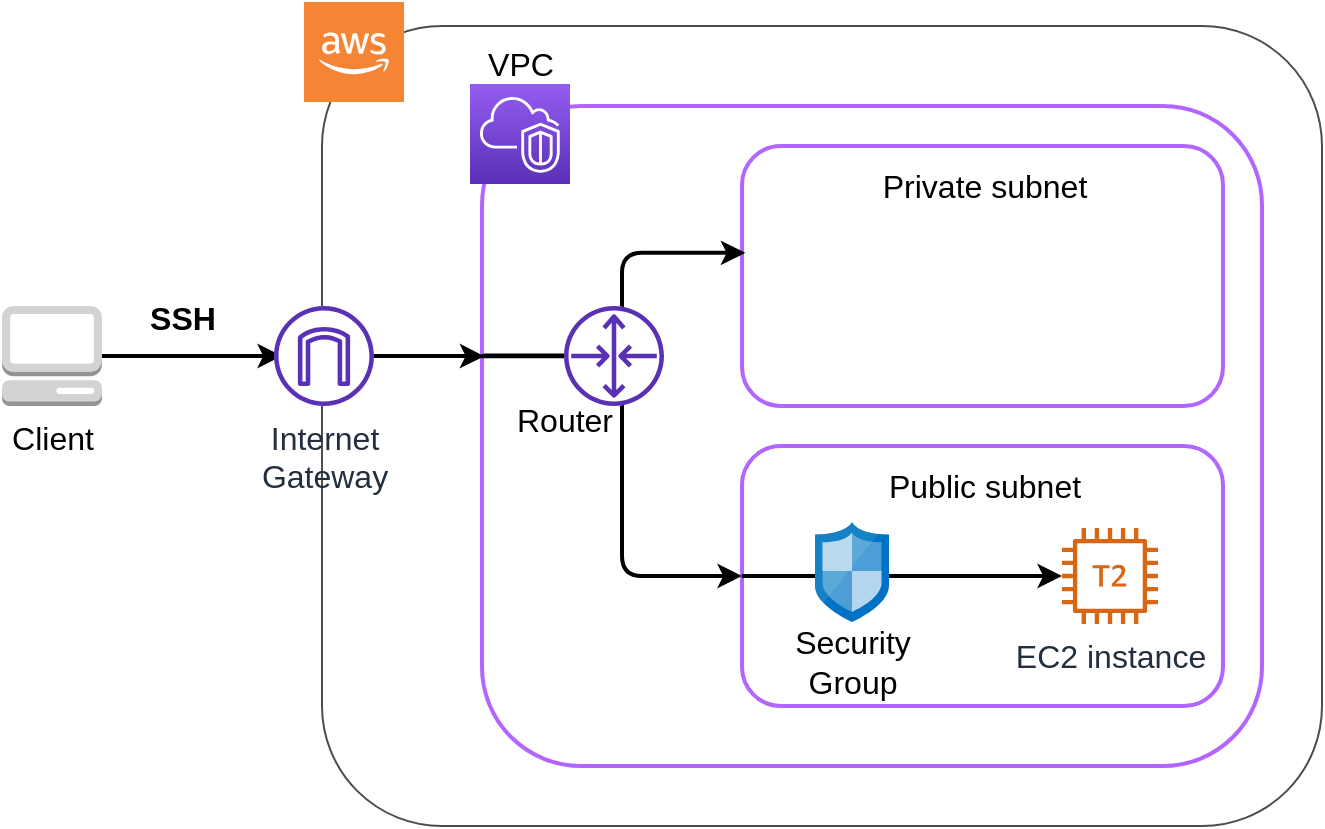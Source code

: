 <mxfile version="13.1.14" type="device"><diagram id="jkd0Cb49qkzcrJAQ4OG9" name="Page-1"><mxGraphModel dx="1028" dy="789" grid="1" gridSize="10" guides="1" tooltips="1" connect="1" arrows="1" fold="1" page="1" pageScale="1" pageWidth="850" pageHeight="1100" math="0" shadow="0"><root><mxCell id="0"/><mxCell id="1" parent="0"/><mxCell id="x1ZXKYiM0QUW28fL6q6G-13" value="" style="rounded=1;whiteSpace=wrap;html=1;strokeColor=#4D4D4D;strokeWidth=1;fillColor=none;fontSize=16;" vertex="1" parent="1"><mxGeometry x="180" y="80" width="500" height="400" as="geometry"/></mxCell><mxCell id="x1ZXKYiM0QUW28fL6q6G-3" value="" style="rounded=1;whiteSpace=wrap;html=1;fontSize=16;fillColor=none;strokeWidth=2;strokeColor=#B266FF;" vertex="1" parent="1"><mxGeometry x="260" y="120" width="390" height="330" as="geometry"/></mxCell><mxCell id="x1ZXKYiM0QUW28fL6q6G-16" value="" style="rounded=1;whiteSpace=wrap;html=1;fontSize=16;fillColor=none;strokeWidth=2;strokeColor=#B266FF;" vertex="1" parent="1"><mxGeometry x="390" y="290" width="240.5" height="130" as="geometry"/></mxCell><mxCell id="x1ZXKYiM0QUW28fL6q6G-20" style="edgeStyle=orthogonalEdgeStyle;rounded=0;orthogonalLoop=1;jettySize=auto;html=1;entryX=0.08;entryY=0.5;entryDx=0;entryDy=0;entryPerimeter=0;fontSize=16;strokeWidth=2;" edge="1" parent="1" source="x1ZXKYiM0QUW28fL6q6G-1" target="x1ZXKYiM0QUW28fL6q6G-11"><mxGeometry relative="1" as="geometry"/></mxCell><mxCell id="x1ZXKYiM0QUW28fL6q6G-1" value="Client" style="outlineConnect=0;dashed=0;verticalLabelPosition=bottom;verticalAlign=top;align=center;html=1;shape=mxgraph.aws3.management_console;fillColor=#D2D3D3;gradientColor=none;aspect=fixed;fontSize=16;" vertex="1" parent="1"><mxGeometry x="20" y="220" width="50" height="50" as="geometry"/></mxCell><mxCell id="x1ZXKYiM0QUW28fL6q6G-9" value="SSH" style="text;html=1;align=center;verticalAlign=middle;resizable=0;points=[];autosize=1;fontSize=16;fontStyle=1" vertex="1" parent="1"><mxGeometry x="85" y="216" width="50" height="20" as="geometry"/></mxCell><mxCell id="x1ZXKYiM0QUW28fL6q6G-10" value="EC2 instance" style="outlineConnect=0;fontColor=#232F3E;gradientColor=none;fillColor=#D86613;strokeColor=none;dashed=0;verticalLabelPosition=bottom;verticalAlign=top;align=center;html=1;fontSize=16;fontStyle=0;aspect=fixed;pointerEvents=1;shape=mxgraph.aws4.t2_instance;" vertex="1" parent="1"><mxGeometry x="550" y="331" width="48" height="48" as="geometry"/></mxCell><mxCell id="x1ZXKYiM0QUW28fL6q6G-24" style="edgeStyle=orthogonalEdgeStyle;rounded=0;orthogonalLoop=1;jettySize=auto;html=1;strokeWidth=2;fontSize=16;entryX=0.003;entryY=0.379;entryDx=0;entryDy=0;entryPerimeter=0;" edge="1" parent="1" source="x1ZXKYiM0QUW28fL6q6G-11" target="x1ZXKYiM0QUW28fL6q6G-3"><mxGeometry relative="1" as="geometry"/></mxCell><mxCell id="x1ZXKYiM0QUW28fL6q6G-12" value="" style="group;rotation=90;" vertex="1" connectable="0" parent="1"><mxGeometry x="254" y="89" width="50" height="70" as="geometry"/></mxCell><mxCell id="x1ZXKYiM0QUW28fL6q6G-5" value="" style="outlineConnect=0;fontColor=#232F3E;gradientColor=#945DF2;gradientDirection=north;fillColor=#5A30B5;strokeColor=#ffffff;dashed=0;verticalLabelPosition=bottom;verticalAlign=top;align=center;html=1;fontSize=12;fontStyle=0;aspect=fixed;shape=mxgraph.aws4.resourceIcon;resIcon=mxgraph.aws4.vpc;" vertex="1" parent="x1ZXKYiM0QUW28fL6q6G-12"><mxGeometry y="20" width="50" height="50" as="geometry"/></mxCell><mxCell id="x1ZXKYiM0QUW28fL6q6G-6" value="VPC" style="text;html=1;align=center;verticalAlign=middle;resizable=0;points=[];autosize=1;fontSize=16;" vertex="1" parent="x1ZXKYiM0QUW28fL6q6G-12"><mxGeometry width="50" height="20" as="geometry"/></mxCell><mxCell id="x1ZXKYiM0QUW28fL6q6G-14" value="" style="outlineConnect=0;dashed=0;verticalLabelPosition=bottom;verticalAlign=top;align=center;html=1;shape=mxgraph.aws3.cloud_2;fillColor=#F58534;gradientColor=none;strokeColor=#4D4D4D;strokeWidth=1;fontSize=16;aspect=fixed;" vertex="1" parent="1"><mxGeometry x="171" y="68" width="50" height="50" as="geometry"/></mxCell><mxCell id="x1ZXKYiM0QUW28fL6q6G-15" value="" style="rounded=1;whiteSpace=wrap;html=1;fontSize=16;fillColor=none;strokeWidth=2;strokeColor=#B266FF;" vertex="1" parent="1"><mxGeometry x="390" y="140" width="240.5" height="130" as="geometry"/></mxCell><mxCell id="x1ZXKYiM0QUW28fL6q6G-18" value="Private subnet" style="text;html=1;align=center;verticalAlign=middle;resizable=0;points=[];autosize=1;fontSize=16;" vertex="1" parent="1"><mxGeometry x="451" y="150" width="120" height="20" as="geometry"/></mxCell><mxCell id="x1ZXKYiM0QUW28fL6q6G-19" value="Public subnet" style="text;html=1;align=center;verticalAlign=middle;resizable=0;points=[];autosize=1;fontSize=16;" vertex="1" parent="1"><mxGeometry x="456" y="300" width="110" height="20" as="geometry"/></mxCell><mxCell id="x1ZXKYiM0QUW28fL6q6G-25" value="" style="endArrow=classic;html=1;strokeWidth=2;fontSize=16;exitX=-0.001;exitY=0.379;exitDx=0;exitDy=0;exitPerimeter=0;entryX=0;entryY=0.5;entryDx=0;entryDy=0;edgeStyle=elbowEdgeStyle;" edge="1" parent="1" source="x1ZXKYiM0QUW28fL6q6G-3" target="x1ZXKYiM0QUW28fL6q6G-16"><mxGeometry width="50" height="50" relative="1" as="geometry"><mxPoint x="320" y="270" as="sourcePoint"/><mxPoint x="370" y="220" as="targetPoint"/><Array as="points"><mxPoint x="330" y="290"/></Array></mxGeometry></mxCell><mxCell id="x1ZXKYiM0QUW28fL6q6G-27" value="" style="endArrow=classic;html=1;strokeWidth=2;fontSize=16;exitX=0.002;exitY=0.378;exitDx=0;exitDy=0;exitPerimeter=0;entryX=0.007;entryY=0.411;entryDx=0;entryDy=0;edgeStyle=elbowEdgeStyle;entryPerimeter=0;" edge="1" parent="1" source="x1ZXKYiM0QUW28fL6q6G-3" target="x1ZXKYiM0QUW28fL6q6G-15"><mxGeometry width="50" height="50" relative="1" as="geometry"><mxPoint x="311.642" y="255.07" as="sourcePoint"/><mxPoint x="385" y="365" as="targetPoint"/><Array as="points"><mxPoint x="330" y="210"/><mxPoint x="340" y="220"/></Array></mxGeometry></mxCell><mxCell id="x1ZXKYiM0QUW28fL6q6G-31" value="" style="group" vertex="1" connectable="0" parent="1"><mxGeometry x="301" y="220" width="50" height="50" as="geometry"/></mxCell><mxCell id="x1ZXKYiM0QUW28fL6q6G-30" value="" style="ellipse;whiteSpace=wrap;html=1;strokeColor=none;strokeWidth=1;fillColor=#ffffff;fontSize=16;" vertex="1" parent="x1ZXKYiM0QUW28fL6q6G-31"><mxGeometry width="50" height="50" as="geometry"/></mxCell><mxCell id="x1ZXKYiM0QUW28fL6q6G-29" value="" style="outlineConnect=0;fontColor=#232F3E;gradientColor=none;fillColor=#5A30B5;strokeColor=none;dashed=0;verticalLabelPosition=bottom;verticalAlign=top;align=center;html=1;fontSize=12;fontStyle=0;aspect=fixed;pointerEvents=1;shape=mxgraph.aws4.router;" vertex="1" parent="x1ZXKYiM0QUW28fL6q6G-31"><mxGeometry width="50" height="50" as="geometry"/></mxCell><mxCell id="x1ZXKYiM0QUW28fL6q6G-33" value="" style="group" vertex="1" connectable="0" parent="1"><mxGeometry x="156" y="220" width="50" height="50" as="geometry"/></mxCell><mxCell id="x1ZXKYiM0QUW28fL6q6G-32" value="" style="ellipse;whiteSpace=wrap;html=1;strokeColor=none;strokeWidth=1;fillColor=#ffffff;fontSize=16;" vertex="1" parent="x1ZXKYiM0QUW28fL6q6G-33"><mxGeometry width="50" height="50" as="geometry"/></mxCell><mxCell id="x1ZXKYiM0QUW28fL6q6G-11" value="Internet &lt;br&gt;Gateway" style="outlineConnect=0;fontColor=#232F3E;gradientColor=none;fillColor=#5A30B5;strokeColor=none;dashed=0;verticalLabelPosition=bottom;verticalAlign=top;align=center;html=1;fontSize=16;fontStyle=0;aspect=fixed;pointerEvents=1;shape=mxgraph.aws4.internet_gateway;" vertex="1" parent="x1ZXKYiM0QUW28fL6q6G-33"><mxGeometry width="50" height="50" as="geometry"/></mxCell><mxCell id="x1ZXKYiM0QUW28fL6q6G-34" value="Router" style="text;html=1;align=center;verticalAlign=middle;resizable=0;points=[];autosize=1;fontSize=16;" vertex="1" parent="1"><mxGeometry x="271" y="267" width="60" height="20" as="geometry"/></mxCell><mxCell id="x1ZXKYiM0QUW28fL6q6G-39" value="" style="endArrow=classic;html=1;strokeWidth=2;fontSize=16;exitX=0;exitY=0.5;exitDx=0;exitDy=0;" edge="1" parent="1" source="x1ZXKYiM0QUW28fL6q6G-16" target="x1ZXKYiM0QUW28fL6q6G-10"><mxGeometry width="50" height="50" relative="1" as="geometry"><mxPoint x="470" y="330" as="sourcePoint"/><mxPoint x="520" y="280" as="targetPoint"/></mxGeometry></mxCell><mxCell id="x1ZXKYiM0QUW28fL6q6G-40" value="" style="group" vertex="1" connectable="0" parent="1"><mxGeometry x="410" y="328" width="70" height="90" as="geometry"/></mxCell><mxCell id="x1ZXKYiM0QUW28fL6q6G-35" value="" style="aspect=fixed;html=1;points=[];align=center;image;fontSize=12;image=img/lib/mscae/Network_Security_Groups_Classic.svg;strokeColor=#4D4D4D;strokeWidth=1;fillColor=#ffffff;" vertex="1" parent="x1ZXKYiM0QUW28fL6q6G-40"><mxGeometry x="16.5" width="37" height="50" as="geometry"/></mxCell><mxCell id="x1ZXKYiM0QUW28fL6q6G-36" value="Security&lt;br&gt;Group" style="text;html=1;align=center;verticalAlign=middle;resizable=0;points=[];autosize=1;fontSize=16;" vertex="1" parent="x1ZXKYiM0QUW28fL6q6G-40"><mxGeometry y="50" width="70" height="40" as="geometry"/></mxCell></root></mxGraphModel></diagram></mxfile>